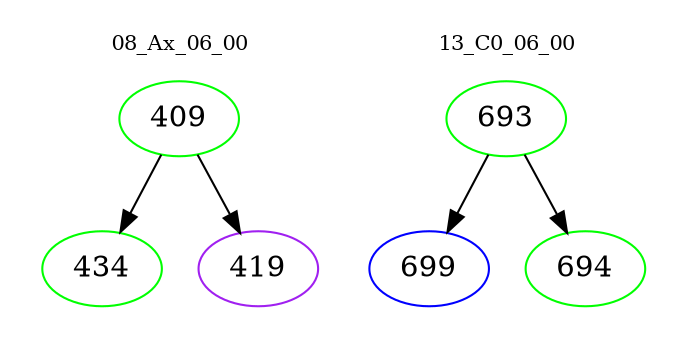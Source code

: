 digraph{
subgraph cluster_0 {
color = white
label = "08_Ax_06_00";
fontsize=10;
T0_409 [label="409", color="green"]
T0_409 -> T0_434 [color="black"]
T0_434 [label="434", color="green"]
T0_409 -> T0_419 [color="black"]
T0_419 [label="419", color="purple"]
}
subgraph cluster_1 {
color = white
label = "13_C0_06_00";
fontsize=10;
T1_693 [label="693", color="green"]
T1_693 -> T1_699 [color="black"]
T1_699 [label="699", color="blue"]
T1_693 -> T1_694 [color="black"]
T1_694 [label="694", color="green"]
}
}
